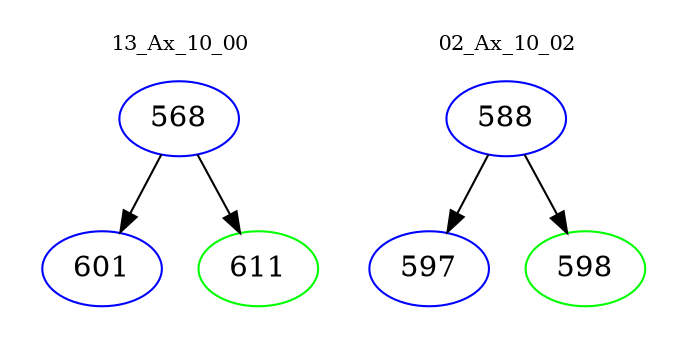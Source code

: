 digraph{
subgraph cluster_0 {
color = white
label = "13_Ax_10_00";
fontsize=10;
T0_568 [label="568", color="blue"]
T0_568 -> T0_601 [color="black"]
T0_601 [label="601", color="blue"]
T0_568 -> T0_611 [color="black"]
T0_611 [label="611", color="green"]
}
subgraph cluster_1 {
color = white
label = "02_Ax_10_02";
fontsize=10;
T1_588 [label="588", color="blue"]
T1_588 -> T1_597 [color="black"]
T1_597 [label="597", color="blue"]
T1_588 -> T1_598 [color="black"]
T1_598 [label="598", color="green"]
}
}
